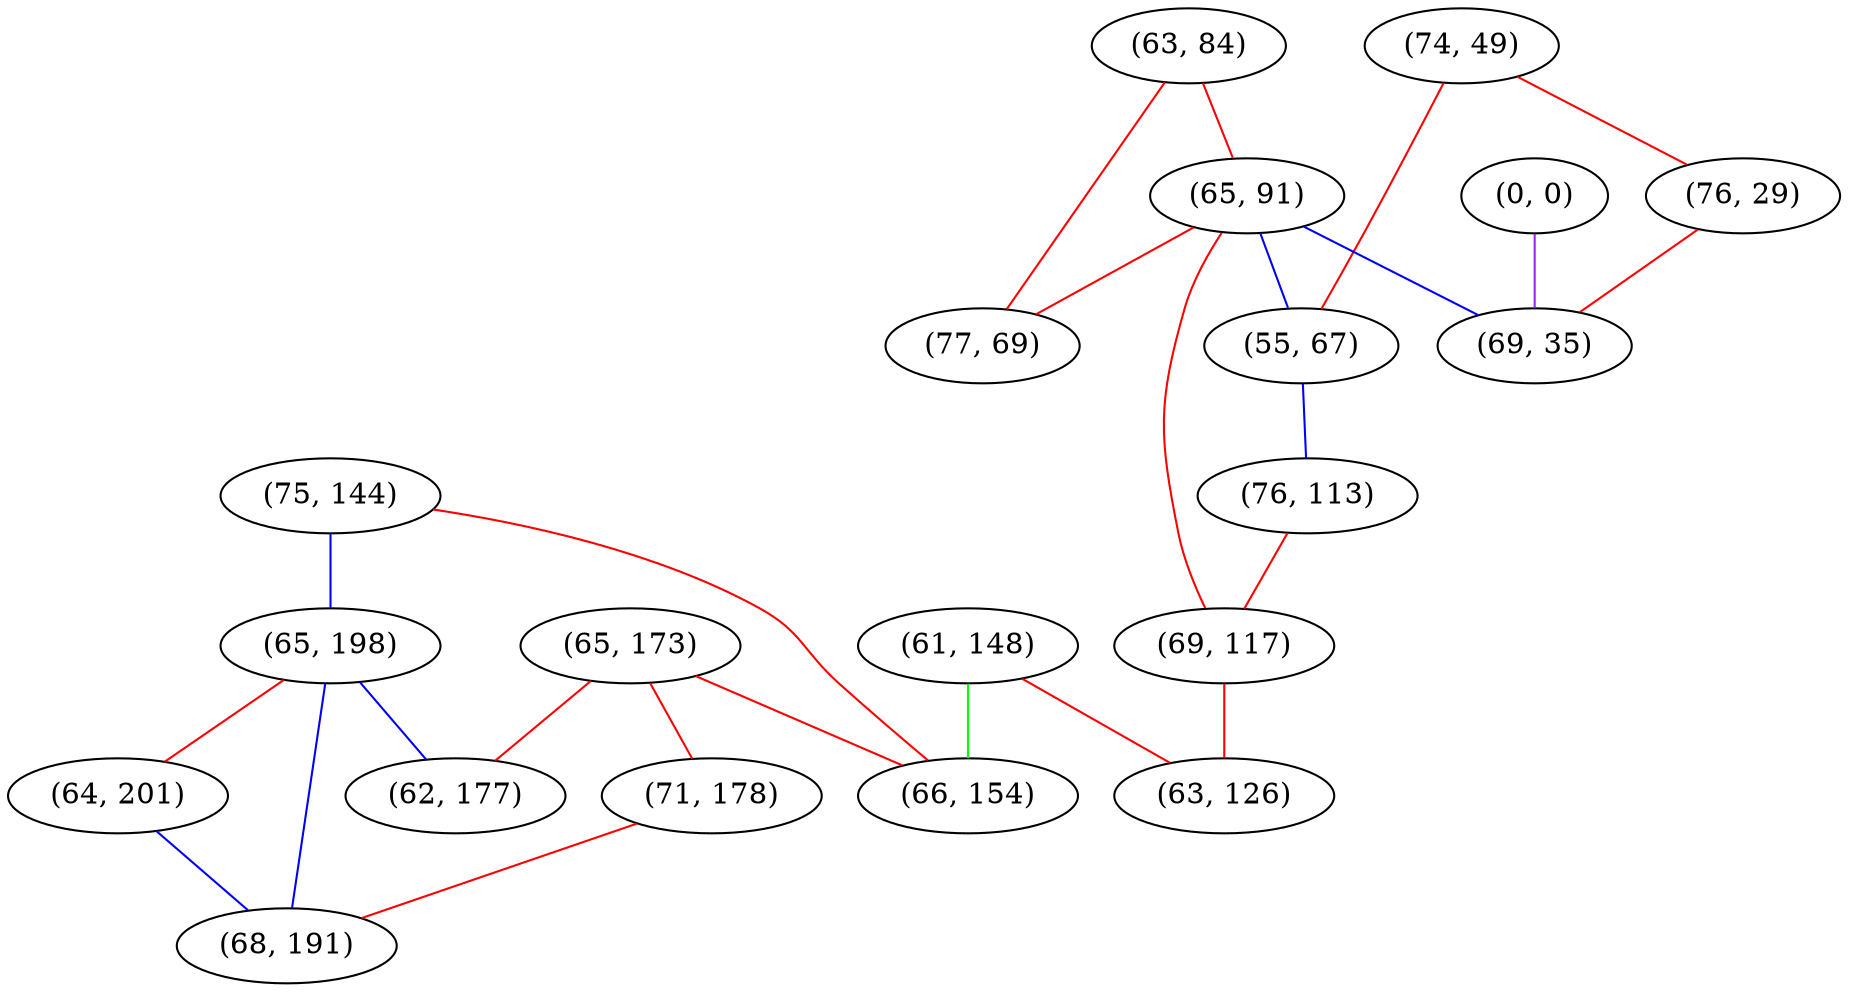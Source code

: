 graph "" {
"(75, 144)";
"(0, 0)";
"(63, 84)";
"(74, 49)";
"(65, 173)";
"(61, 148)";
"(65, 91)";
"(65, 198)";
"(77, 69)";
"(71, 178)";
"(55, 67)";
"(62, 177)";
"(76, 113)";
"(69, 117)";
"(76, 29)";
"(64, 201)";
"(68, 191)";
"(66, 154)";
"(63, 126)";
"(69, 35)";
"(75, 144)" -- "(65, 198)"  [color=blue, key=0, weight=3];
"(75, 144)" -- "(66, 154)"  [color=red, key=0, weight=1];
"(0, 0)" -- "(69, 35)"  [color=purple, key=0, weight=4];
"(63, 84)" -- "(65, 91)"  [color=red, key=0, weight=1];
"(63, 84)" -- "(77, 69)"  [color=red, key=0, weight=1];
"(74, 49)" -- "(76, 29)"  [color=red, key=0, weight=1];
"(74, 49)" -- "(55, 67)"  [color=red, key=0, weight=1];
"(65, 173)" -- "(62, 177)"  [color=red, key=0, weight=1];
"(65, 173)" -- "(71, 178)"  [color=red, key=0, weight=1];
"(65, 173)" -- "(66, 154)"  [color=red, key=0, weight=1];
"(61, 148)" -- "(63, 126)"  [color=red, key=0, weight=1];
"(61, 148)" -- "(66, 154)"  [color=green, key=0, weight=2];
"(65, 91)" -- "(55, 67)"  [color=blue, key=0, weight=3];
"(65, 91)" -- "(69, 35)"  [color=blue, key=0, weight=3];
"(65, 91)" -- "(69, 117)"  [color=red, key=0, weight=1];
"(65, 91)" -- "(77, 69)"  [color=red, key=0, weight=1];
"(65, 198)" -- "(64, 201)"  [color=red, key=0, weight=1];
"(65, 198)" -- "(62, 177)"  [color=blue, key=0, weight=3];
"(65, 198)" -- "(68, 191)"  [color=blue, key=0, weight=3];
"(71, 178)" -- "(68, 191)"  [color=red, key=0, weight=1];
"(55, 67)" -- "(76, 113)"  [color=blue, key=0, weight=3];
"(76, 113)" -- "(69, 117)"  [color=red, key=0, weight=1];
"(69, 117)" -- "(63, 126)"  [color=red, key=0, weight=1];
"(76, 29)" -- "(69, 35)"  [color=red, key=0, weight=1];
"(64, 201)" -- "(68, 191)"  [color=blue, key=0, weight=3];
}
